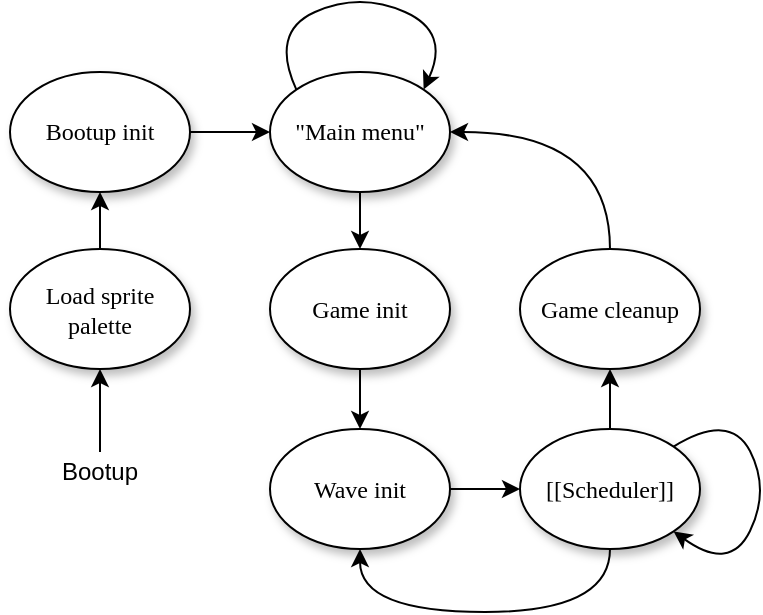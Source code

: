 <mxfile version="10.5.2" type="device"><diagram name="Page-1" id="42789a77-a242-8287-6e28-9cd8cfd52e62"><mxGraphModel dx="842" dy="463" grid="1" gridSize="10" guides="1" tooltips="1" connect="1" arrows="1" fold="1" page="1" pageScale="1" pageWidth="1100" pageHeight="850" background="#ffffff" math="0" shadow="0"><root><mxCell id="0"/><mxCell id="1" parent="0"/><mxCell id="hgx7HtucuggRYlDN12As-11" value="" style="edgeStyle=orthogonalEdgeStyle;rounded=0;orthogonalLoop=1;jettySize=auto;html=1;" edge="1" parent="1" source="1ea317790d2ca983-1" target="hgx7HtucuggRYlDN12As-1"><mxGeometry relative="1" as="geometry"/></mxCell><mxCell id="1ea317790d2ca983-1" value="Load sprite palette" style="ellipse;whiteSpace=wrap;html=1;rounded=0;shadow=1;comic=0;labelBackgroundColor=none;strokeColor=#000000;strokeWidth=1;fillColor=#FFFFFF;fontFamily=Verdana;fontSize=12;fontColor=#000000;align=center;" parent="1" vertex="1"><mxGeometry x="120" y="248.5" width="90" height="60" as="geometry"/></mxCell><mxCell id="hgx7HtucuggRYlDN12As-9" value="" style="edgeStyle=orthogonalEdgeStyle;rounded=0;orthogonalLoop=1;jettySize=auto;html=1;" edge="1" parent="1" source="hgx7HtucuggRYlDN12As-1" target="hgx7HtucuggRYlDN12As-3"><mxGeometry relative="1" as="geometry"/></mxCell><mxCell id="hgx7HtucuggRYlDN12As-1" value="Bootup init" style="ellipse;whiteSpace=wrap;html=1;rounded=0;shadow=1;comic=0;labelBackgroundColor=none;strokeColor=#000000;strokeWidth=1;fillColor=#FFFFFF;fontFamily=Verdana;fontSize=12;fontColor=#000000;align=center;" vertex="1" parent="1"><mxGeometry x="120" y="160" width="90" height="60" as="geometry"/></mxCell><mxCell id="hgx7HtucuggRYlDN12As-2" value="Game init" style="ellipse;whiteSpace=wrap;html=1;rounded=0;shadow=1;comic=0;labelBackgroundColor=none;strokeColor=#000000;strokeWidth=1;fillColor=#FFFFFF;fontFamily=Verdana;fontSize=12;fontColor=#000000;align=center;" vertex="1" parent="1"><mxGeometry x="250" y="248.5" width="90" height="60" as="geometry"/></mxCell><mxCell id="hgx7HtucuggRYlDN12As-3" value="&quot;Main menu&quot;" style="ellipse;whiteSpace=wrap;html=1;rounded=0;shadow=1;comic=0;labelBackgroundColor=none;strokeColor=#000000;strokeWidth=1;fillColor=#FFFFFF;fontFamily=Verdana;fontSize=12;fontColor=#000000;align=center;" vertex="1" parent="1"><mxGeometry x="250" y="160" width="90" height="60" as="geometry"/></mxCell><mxCell id="hgx7HtucuggRYlDN12As-4" value="[[Scheduler]]" style="ellipse;whiteSpace=wrap;html=1;rounded=0;shadow=1;comic=0;labelBackgroundColor=none;strokeColor=#000000;strokeWidth=1;fillColor=#FFFFFF;fontFamily=Verdana;fontSize=12;fontColor=#000000;align=center;" vertex="1" parent="1"><mxGeometry x="375" y="338.5" width="90" height="60" as="geometry"/></mxCell><mxCell id="hgx7HtucuggRYlDN12As-5" value="Wave init" style="ellipse;whiteSpace=wrap;html=1;rounded=0;shadow=1;comic=0;labelBackgroundColor=none;strokeColor=#000000;strokeWidth=1;fillColor=#FFFFFF;fontFamily=Verdana;fontSize=12;fontColor=#000000;align=center;" vertex="1" parent="1"><mxGeometry x="250" y="338.5" width="90" height="60" as="geometry"/></mxCell><mxCell id="hgx7HtucuggRYlDN12As-7" value="" style="endArrow=classic;html=1;exitX=1;exitY=0.5;exitDx=0;exitDy=0;entryX=0;entryY=0.5;entryDx=0;entryDy=0;" edge="1" parent="1" source="hgx7HtucuggRYlDN12As-5" target="hgx7HtucuggRYlDN12As-4"><mxGeometry width="50" height="50" relative="1" as="geometry"><mxPoint x="-25" y="534" as="sourcePoint"/><mxPoint x="-25" y="563" as="targetPoint"/></mxGeometry></mxCell><mxCell id="hgx7HtucuggRYlDN12As-12" value="Game cleanup" style="ellipse;whiteSpace=wrap;html=1;rounded=0;shadow=1;comic=0;labelBackgroundColor=none;strokeColor=#000000;strokeWidth=1;fillColor=#FFFFFF;fontFamily=Verdana;fontSize=12;fontColor=#000000;align=center;" vertex="1" parent="1"><mxGeometry x="375" y="248.5" width="90" height="60" as="geometry"/></mxCell><mxCell id="hgx7HtucuggRYlDN12As-13" value="" style="curved=1;endArrow=classic;html=1;entryX=0.5;entryY=1;entryDx=0;entryDy=0;exitX=0.5;exitY=1;exitDx=0;exitDy=0;" edge="1" parent="1" source="hgx7HtucuggRYlDN12As-4" target="hgx7HtucuggRYlDN12As-5"><mxGeometry width="50" height="50" relative="1" as="geometry"><mxPoint x="-35" y="644" as="sourcePoint"/><mxPoint x="15" y="594" as="targetPoint"/><Array as="points"><mxPoint x="420" y="430"/><mxPoint x="295" y="430"/></Array></mxGeometry></mxCell><mxCell id="hgx7HtucuggRYlDN12As-14" value="" style="endArrow=classic;html=1;exitX=0.5;exitY=1;exitDx=0;exitDy=0;entryX=0.5;entryY=0;entryDx=0;entryDy=0;" edge="1" parent="1" source="hgx7HtucuggRYlDN12As-3" target="hgx7HtucuggRYlDN12As-2"><mxGeometry width="50" height="50" relative="1" as="geometry"><mxPoint x="120" y="440" as="sourcePoint"/><mxPoint x="120" y="469" as="targetPoint"/></mxGeometry></mxCell><mxCell id="hgx7HtucuggRYlDN12As-15" value="" style="endArrow=classic;html=1;exitX=0.5;exitY=1;exitDx=0;exitDy=0;entryX=0.5;entryY=0;entryDx=0;entryDy=0;" edge="1" parent="1" source="hgx7HtucuggRYlDN12As-2" target="hgx7HtucuggRYlDN12As-5"><mxGeometry width="50" height="50" relative="1" as="geometry"><mxPoint x="120" y="440" as="sourcePoint"/><mxPoint x="120" y="469" as="targetPoint"/></mxGeometry></mxCell><mxCell id="hgx7HtucuggRYlDN12As-16" value="" style="endArrow=classic;html=1;exitX=0.5;exitY=0;exitDx=0;exitDy=0;entryX=0.5;entryY=1;entryDx=0;entryDy=0;" edge="1" parent="1" source="hgx7HtucuggRYlDN12As-4" target="hgx7HtucuggRYlDN12As-12"><mxGeometry width="50" height="50" relative="1" as="geometry"><mxPoint x="120" y="440" as="sourcePoint"/><mxPoint x="120" y="469" as="targetPoint"/></mxGeometry></mxCell><mxCell id="hgx7HtucuggRYlDN12As-17" value="" style="curved=1;endArrow=classic;html=1;entryX=1;entryY=0.5;entryDx=0;entryDy=0;exitX=0.5;exitY=0;exitDx=0;exitDy=0;" edge="1" parent="1" source="hgx7HtucuggRYlDN12As-12" target="hgx7HtucuggRYlDN12As-3"><mxGeometry width="50" height="50" relative="1" as="geometry"><mxPoint x="120" y="490" as="sourcePoint"/><mxPoint x="170" y="440" as="targetPoint"/><Array as="points"><mxPoint x="420" y="190"/></Array></mxGeometry></mxCell><mxCell id="hgx7HtucuggRYlDN12As-18" value="" style="endArrow=classic;html=1;entryX=0.5;entryY=1;entryDx=0;entryDy=0;" edge="1" parent="1" target="1ea317790d2ca983-1"><mxGeometry width="50" height="50" relative="1" as="geometry"><mxPoint x="165" y="350" as="sourcePoint"/><mxPoint x="120" y="479" as="targetPoint"/></mxGeometry></mxCell><mxCell id="hgx7HtucuggRYlDN12As-19" value="Bootup" style="text;html=1;strokeColor=none;fillColor=none;align=center;verticalAlign=middle;whiteSpace=wrap;rounded=0;" vertex="1" parent="1"><mxGeometry x="145" y="350" width="40" height="20" as="geometry"/></mxCell><mxCell id="hgx7HtucuggRYlDN12As-20" value="" style="curved=1;endArrow=classic;html=1;exitX=1;exitY=0;exitDx=0;exitDy=0;entryX=1;entryY=1;entryDx=0;entryDy=0;" edge="1" parent="1" source="hgx7HtucuggRYlDN12As-4" target="hgx7HtucuggRYlDN12As-4"><mxGeometry width="50" height="50" relative="1" as="geometry"><mxPoint x="120" y="500" as="sourcePoint"/><mxPoint x="170" y="450" as="targetPoint"/><Array as="points"><mxPoint x="480" y="330"/><mxPoint x="500" y="369"/><mxPoint x="480" y="410"/></Array></mxGeometry></mxCell><mxCell id="hgx7HtucuggRYlDN12As-21" value="" style="curved=1;endArrow=classic;html=1;exitX=0;exitY=0;exitDx=0;exitDy=0;entryX=1;entryY=0;entryDx=0;entryDy=0;" edge="1" parent="1" source="hgx7HtucuggRYlDN12As-3" target="hgx7HtucuggRYlDN12As-3"><mxGeometry width="50" height="50" relative="1" as="geometry"><mxPoint x="300.167" y="77" as="sourcePoint"/><mxPoint x="300.167" y="119.5" as="targetPoint"/><Array as="points"><mxPoint x="250" y="140"/><mxPoint x="295" y="120"/><mxPoint x="340" y="140"/></Array></mxGeometry></mxCell></root></mxGraphModel></diagram></mxfile>